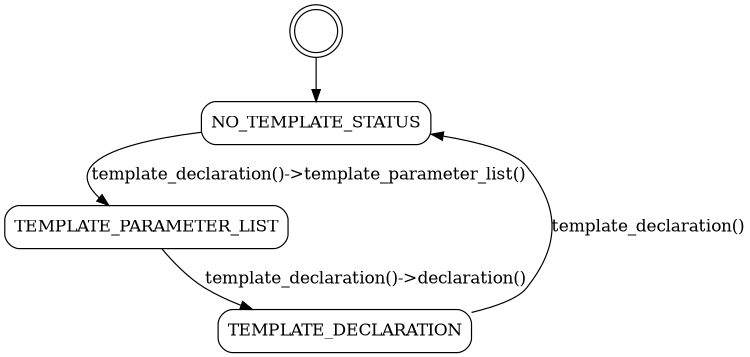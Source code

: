 digraph finite_state_machine {
//	rankdir=LR;

  //a4 11.7 x 8.3 in
	size="5,6!";
  //size="8,14!";
	node [shape = box, style=rounded];

	S [label="", shape = doublecircle];

  S->NO_TEMPLATE_STATUS;
  NO_TEMPLATE_STATUS      -> TEMPLATE_PARAMETER_LIST [label ="template_declaration()->template_parameter_list()"];
  TEMPLATE_PARAMETER_LIST -> TEMPLATE_DECLARATION    [label ="template_declaration()->declaration()"];
  TEMPLATE_DECLARATION    -> NO_TEMPLATE_STATUS      [label ="template_declaration()"];
}
